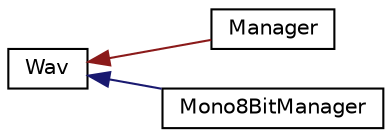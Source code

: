 digraph "Graphical Class Hierarchy"
{
  edge [fontname="Helvetica",fontsize="10",labelfontname="Helvetica",labelfontsize="10"];
  node [fontname="Helvetica",fontsize="10",shape=record];
  rankdir="LR";
  Node0 [label="Wav",height=0.2,width=0.4,color="black", fillcolor="white", style="filled",URL="$de/dd3/classWav.html"];
  Node0 -> Node1 [dir="back",color="firebrick4",fontsize="10",style="solid",fontname="Helvetica"];
  Node1 [label="Manager",height=0.2,width=0.4,color="black", fillcolor="white", style="filled",URL="$dd/dcd/classManager.html"];
  Node0 -> Node2 [dir="back",color="midnightblue",fontsize="10",style="solid",fontname="Helvetica"];
  Node2 [label="Mono8BitManager",height=0.2,width=0.4,color="black", fillcolor="white", style="filled",URL="$dc/dc5/classMono8BitManager.html"];
}
